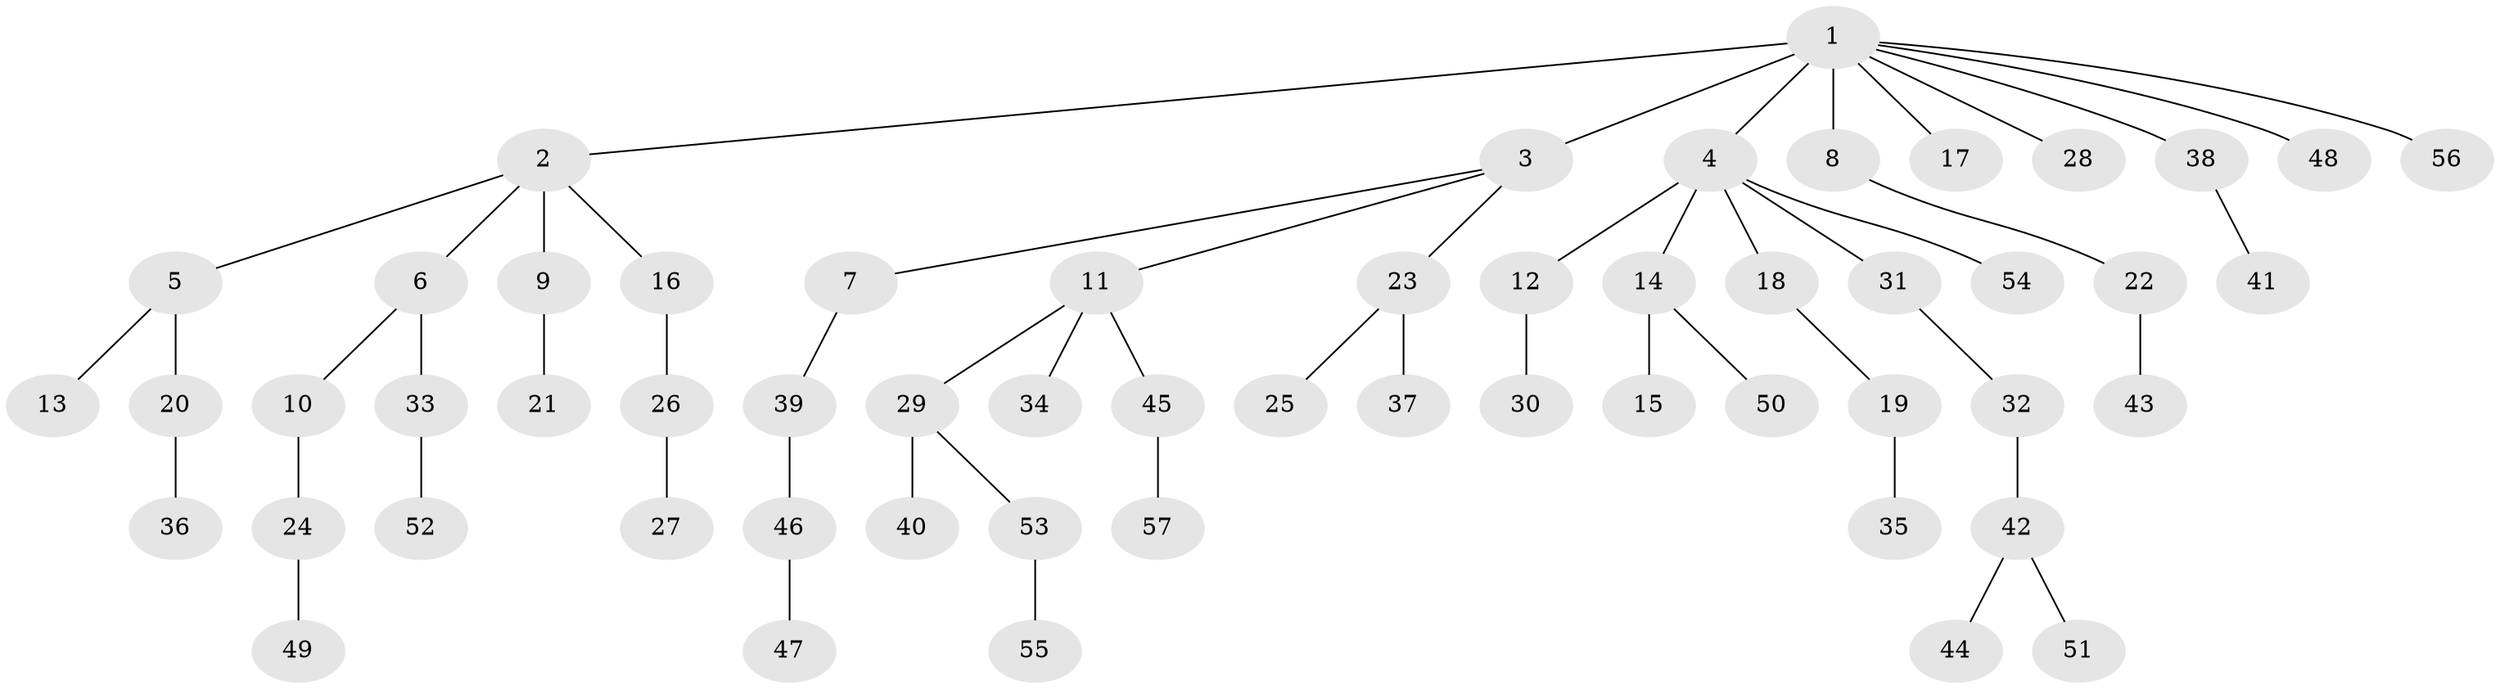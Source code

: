 // original degree distribution, {5: 0.03508771929824561, 7: 0.008771929824561403, 4: 0.06140350877192982, 3: 0.17543859649122806, 2: 0.2543859649122807, 1: 0.4649122807017544}
// Generated by graph-tools (version 1.1) at 2025/36/03/09/25 02:36:48]
// undirected, 57 vertices, 56 edges
graph export_dot {
graph [start="1"]
  node [color=gray90,style=filled];
  1;
  2;
  3;
  4;
  5;
  6;
  7;
  8;
  9;
  10;
  11;
  12;
  13;
  14;
  15;
  16;
  17;
  18;
  19;
  20;
  21;
  22;
  23;
  24;
  25;
  26;
  27;
  28;
  29;
  30;
  31;
  32;
  33;
  34;
  35;
  36;
  37;
  38;
  39;
  40;
  41;
  42;
  43;
  44;
  45;
  46;
  47;
  48;
  49;
  50;
  51;
  52;
  53;
  54;
  55;
  56;
  57;
  1 -- 2 [weight=1.0];
  1 -- 3 [weight=3.0];
  1 -- 4 [weight=1.0];
  1 -- 8 [weight=1.0];
  1 -- 17 [weight=1.0];
  1 -- 28 [weight=1.0];
  1 -- 38 [weight=1.0];
  1 -- 48 [weight=1.0];
  1 -- 56 [weight=1.0];
  2 -- 5 [weight=1.0];
  2 -- 6 [weight=1.0];
  2 -- 9 [weight=2.0];
  2 -- 16 [weight=1.0];
  3 -- 7 [weight=1.0];
  3 -- 11 [weight=1.0];
  3 -- 23 [weight=1.0];
  4 -- 12 [weight=1.0];
  4 -- 14 [weight=1.0];
  4 -- 18 [weight=1.0];
  4 -- 31 [weight=1.0];
  4 -- 54 [weight=1.0];
  5 -- 13 [weight=1.0];
  5 -- 20 [weight=1.0];
  6 -- 10 [weight=1.0];
  6 -- 33 [weight=1.0];
  7 -- 39 [weight=1.0];
  8 -- 22 [weight=2.0];
  9 -- 21 [weight=1.0];
  10 -- 24 [weight=1.0];
  11 -- 29 [weight=1.0];
  11 -- 34 [weight=1.0];
  11 -- 45 [weight=1.0];
  12 -- 30 [weight=1.0];
  14 -- 15 [weight=1.0];
  14 -- 50 [weight=1.0];
  16 -- 26 [weight=1.0];
  18 -- 19 [weight=1.0];
  19 -- 35 [weight=1.0];
  20 -- 36 [weight=1.0];
  22 -- 43 [weight=1.0];
  23 -- 25 [weight=1.0];
  23 -- 37 [weight=1.0];
  24 -- 49 [weight=1.0];
  26 -- 27 [weight=3.0];
  29 -- 40 [weight=1.0];
  29 -- 53 [weight=1.0];
  31 -- 32 [weight=1.0];
  32 -- 42 [weight=1.0];
  33 -- 52 [weight=1.0];
  38 -- 41 [weight=1.0];
  39 -- 46 [weight=1.0];
  42 -- 44 [weight=1.0];
  42 -- 51 [weight=1.0];
  45 -- 57 [weight=1.0];
  46 -- 47 [weight=1.0];
  53 -- 55 [weight=1.0];
}
